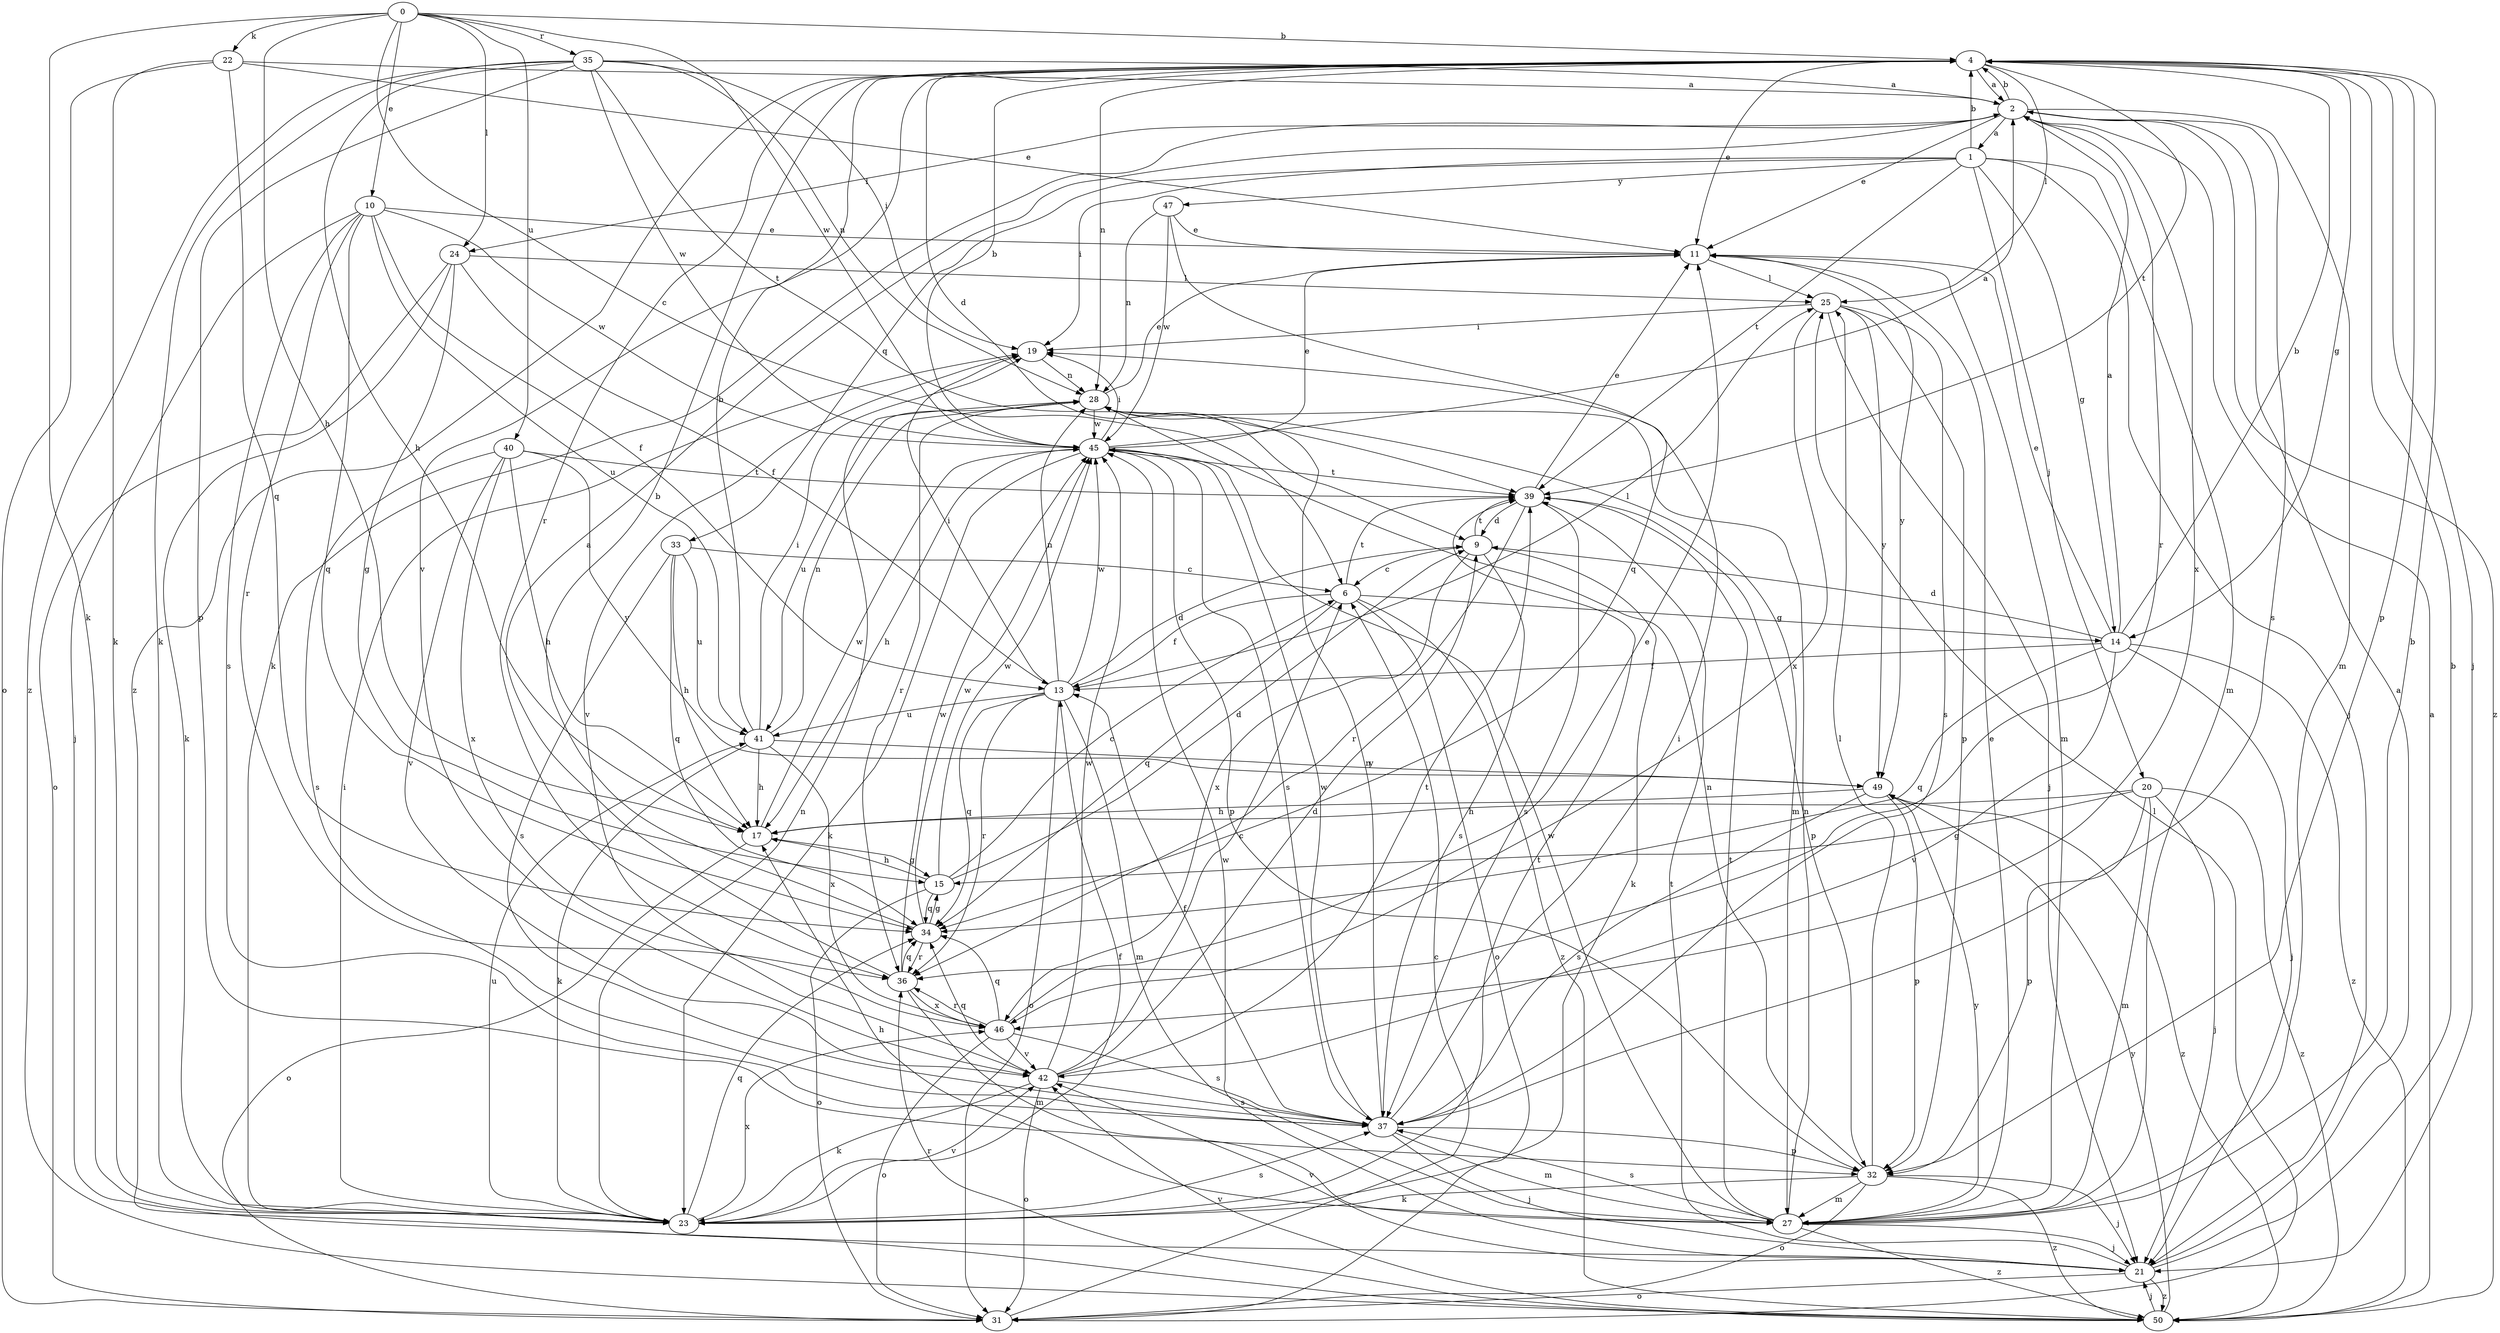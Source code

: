 strict digraph  {
0;
1;
2;
4;
6;
9;
10;
11;
13;
14;
15;
17;
19;
20;
21;
22;
23;
24;
25;
27;
28;
31;
32;
33;
34;
35;
36;
37;
39;
40;
41;
42;
45;
46;
47;
49;
50;
0 -> 4  [label=b];
0 -> 6  [label=c];
0 -> 10  [label=e];
0 -> 17  [label=h];
0 -> 22  [label=k];
0 -> 23  [label=k];
0 -> 24  [label=l];
0 -> 35  [label=r];
0 -> 40  [label=u];
0 -> 45  [label=w];
1 -> 4  [label=b];
1 -> 14  [label=g];
1 -> 19  [label=i];
1 -> 20  [label=j];
1 -> 21  [label=j];
1 -> 27  [label=m];
1 -> 33  [label=q];
1 -> 39  [label=t];
1 -> 47  [label=y];
2 -> 1  [label=a];
2 -> 4  [label=b];
2 -> 11  [label=e];
2 -> 23  [label=k];
2 -> 24  [label=l];
2 -> 27  [label=m];
2 -> 36  [label=r];
2 -> 37  [label=s];
2 -> 46  [label=x];
2 -> 50  [label=z];
4 -> 2  [label=a];
4 -> 9  [label=d];
4 -> 11  [label=e];
4 -> 14  [label=g];
4 -> 21  [label=j];
4 -> 25  [label=l];
4 -> 28  [label=n];
4 -> 32  [label=p];
4 -> 36  [label=r];
4 -> 39  [label=t];
4 -> 42  [label=v];
4 -> 50  [label=z];
6 -> 13  [label=f];
6 -> 14  [label=g];
6 -> 31  [label=o];
6 -> 34  [label=q];
6 -> 39  [label=t];
6 -> 50  [label=z];
9 -> 6  [label=c];
9 -> 23  [label=k];
9 -> 37  [label=s];
9 -> 39  [label=t];
9 -> 46  [label=x];
10 -> 11  [label=e];
10 -> 13  [label=f];
10 -> 21  [label=j];
10 -> 34  [label=q];
10 -> 36  [label=r];
10 -> 37  [label=s];
10 -> 41  [label=u];
10 -> 45  [label=w];
11 -> 25  [label=l];
11 -> 27  [label=m];
11 -> 49  [label=y];
13 -> 9  [label=d];
13 -> 19  [label=i];
13 -> 25  [label=l];
13 -> 27  [label=m];
13 -> 28  [label=n];
13 -> 31  [label=o];
13 -> 34  [label=q];
13 -> 36  [label=r];
13 -> 41  [label=u];
13 -> 45  [label=w];
14 -> 2  [label=a];
14 -> 4  [label=b];
14 -> 9  [label=d];
14 -> 11  [label=e];
14 -> 13  [label=f];
14 -> 21  [label=j];
14 -> 34  [label=q];
14 -> 42  [label=v];
14 -> 50  [label=z];
15 -> 6  [label=c];
15 -> 9  [label=d];
15 -> 17  [label=h];
15 -> 31  [label=o];
15 -> 34  [label=q];
15 -> 45  [label=w];
17 -> 15  [label=g];
17 -> 31  [label=o];
17 -> 45  [label=w];
19 -> 28  [label=n];
19 -> 42  [label=v];
20 -> 15  [label=g];
20 -> 17  [label=h];
20 -> 21  [label=j];
20 -> 27  [label=m];
20 -> 32  [label=p];
20 -> 50  [label=z];
21 -> 2  [label=a];
21 -> 4  [label=b];
21 -> 31  [label=o];
21 -> 39  [label=t];
21 -> 42  [label=v];
21 -> 45  [label=w];
21 -> 50  [label=z];
22 -> 2  [label=a];
22 -> 11  [label=e];
22 -> 23  [label=k];
22 -> 31  [label=o];
22 -> 34  [label=q];
23 -> 13  [label=f];
23 -> 19  [label=i];
23 -> 28  [label=n];
23 -> 34  [label=q];
23 -> 37  [label=s];
23 -> 39  [label=t];
23 -> 41  [label=u];
23 -> 42  [label=v];
23 -> 46  [label=x];
24 -> 13  [label=f];
24 -> 15  [label=g];
24 -> 23  [label=k];
24 -> 25  [label=l];
24 -> 31  [label=o];
25 -> 19  [label=i];
25 -> 21  [label=j];
25 -> 32  [label=p];
25 -> 37  [label=s];
25 -> 46  [label=x];
25 -> 49  [label=y];
27 -> 4  [label=b];
27 -> 11  [label=e];
27 -> 17  [label=h];
27 -> 21  [label=j];
27 -> 28  [label=n];
27 -> 37  [label=s];
27 -> 39  [label=t];
27 -> 45  [label=w];
27 -> 49  [label=y];
27 -> 50  [label=z];
28 -> 11  [label=e];
28 -> 27  [label=m];
28 -> 36  [label=r];
28 -> 41  [label=u];
28 -> 45  [label=w];
31 -> 6  [label=c];
31 -> 25  [label=l];
32 -> 21  [label=j];
32 -> 23  [label=k];
32 -> 25  [label=l];
32 -> 27  [label=m];
32 -> 28  [label=n];
32 -> 31  [label=o];
32 -> 50  [label=z];
33 -> 6  [label=c];
33 -> 17  [label=h];
33 -> 34  [label=q];
33 -> 37  [label=s];
33 -> 41  [label=u];
34 -> 4  [label=b];
34 -> 15  [label=g];
34 -> 36  [label=r];
34 -> 45  [label=w];
35 -> 2  [label=a];
35 -> 17  [label=h];
35 -> 19  [label=i];
35 -> 23  [label=k];
35 -> 28  [label=n];
35 -> 32  [label=p];
35 -> 39  [label=t];
35 -> 45  [label=w];
35 -> 50  [label=z];
36 -> 2  [label=a];
36 -> 27  [label=m];
36 -> 34  [label=q];
36 -> 45  [label=w];
36 -> 46  [label=x];
37 -> 13  [label=f];
37 -> 19  [label=i];
37 -> 21  [label=j];
37 -> 27  [label=m];
37 -> 28  [label=n];
37 -> 32  [label=p];
37 -> 45  [label=w];
39 -> 9  [label=d];
39 -> 11  [label=e];
39 -> 32  [label=p];
39 -> 36  [label=r];
39 -> 37  [label=s];
40 -> 17  [label=h];
40 -> 37  [label=s];
40 -> 39  [label=t];
40 -> 42  [label=v];
40 -> 46  [label=x];
40 -> 49  [label=y];
41 -> 4  [label=b];
41 -> 17  [label=h];
41 -> 19  [label=i];
41 -> 23  [label=k];
41 -> 28  [label=n];
41 -> 46  [label=x];
41 -> 49  [label=y];
42 -> 6  [label=c];
42 -> 9  [label=d];
42 -> 23  [label=k];
42 -> 31  [label=o];
42 -> 34  [label=q];
42 -> 37  [label=s];
42 -> 39  [label=t];
42 -> 45  [label=w];
45 -> 2  [label=a];
45 -> 4  [label=b];
45 -> 11  [label=e];
45 -> 17  [label=h];
45 -> 19  [label=i];
45 -> 23  [label=k];
45 -> 32  [label=p];
45 -> 37  [label=s];
45 -> 39  [label=t];
46 -> 11  [label=e];
46 -> 31  [label=o];
46 -> 34  [label=q];
46 -> 36  [label=r];
46 -> 37  [label=s];
46 -> 42  [label=v];
47 -> 11  [label=e];
47 -> 28  [label=n];
47 -> 34  [label=q];
47 -> 45  [label=w];
49 -> 17  [label=h];
49 -> 32  [label=p];
49 -> 37  [label=s];
49 -> 50  [label=z];
50 -> 2  [label=a];
50 -> 21  [label=j];
50 -> 36  [label=r];
50 -> 42  [label=v];
50 -> 49  [label=y];
}
